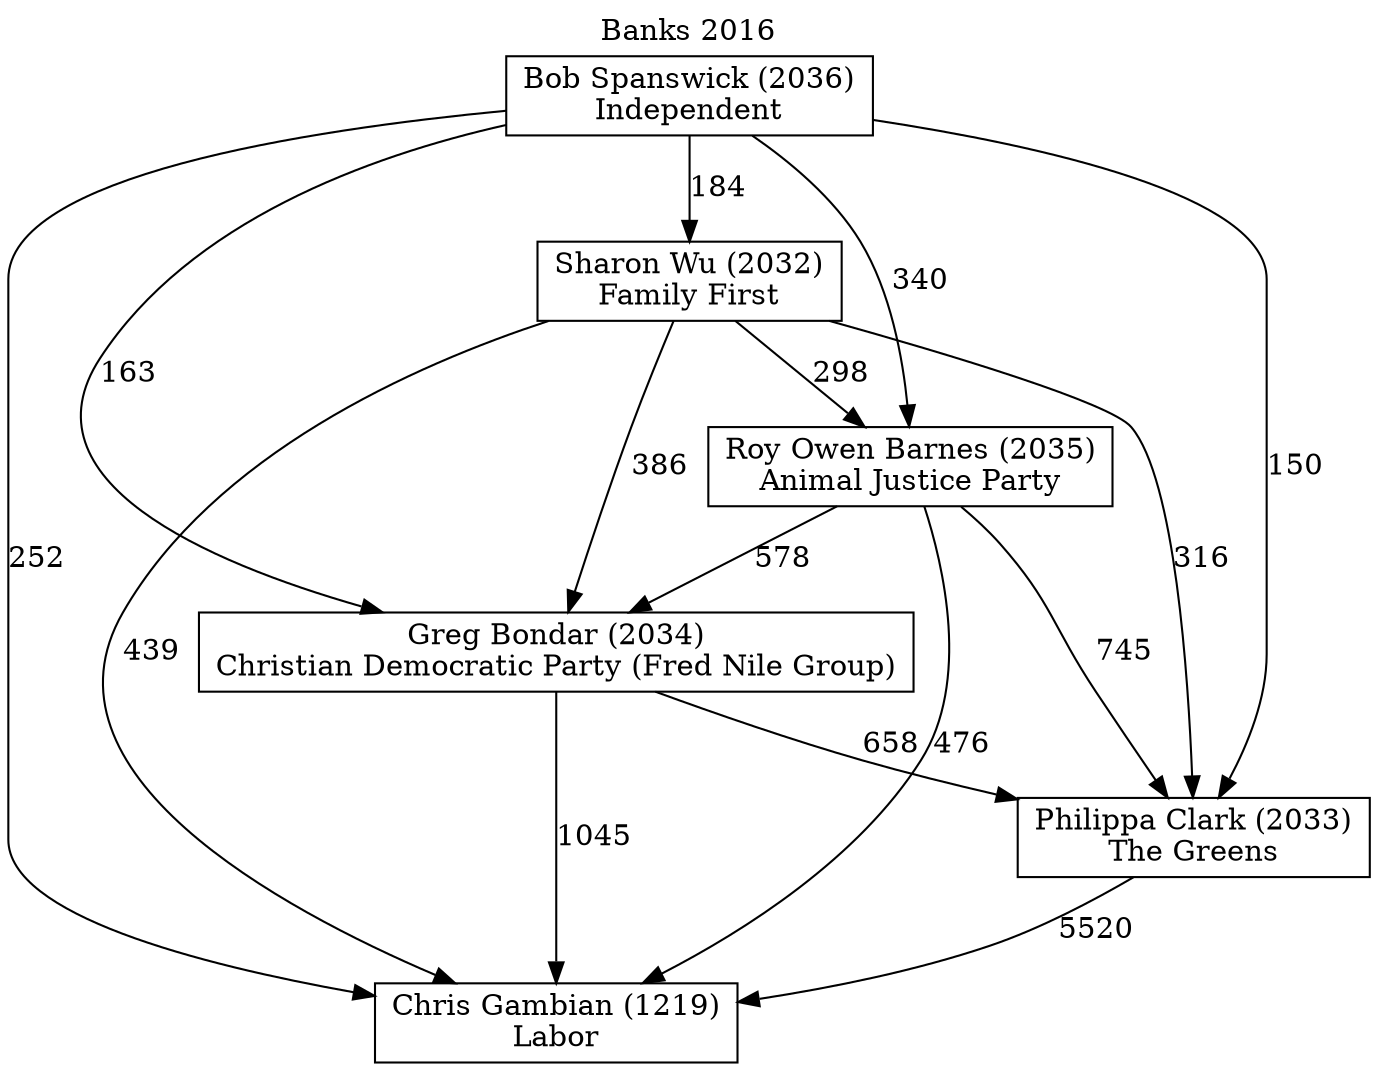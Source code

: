 // House preference flow
digraph "Chris Gambian (1219)_Banks_2016" {
	graph [label="Banks 2016" labelloc=t mclimit=10]
	node [shape=box]
	"Bob Spanswick (2036)" [label="Bob Spanswick (2036)
Independent"]
	"Chris Gambian (1219)" [label="Chris Gambian (1219)
Labor"]
	"Greg Bondar (2034)" [label="Greg Bondar (2034)
Christian Democratic Party (Fred Nile Group)"]
	"Philippa Clark (2033)" [label="Philippa Clark (2033)
The Greens"]
	"Roy Owen Barnes (2035)" [label="Roy Owen Barnes (2035)
Animal Justice Party"]
	"Sharon Wu (2032)" [label="Sharon Wu (2032)
Family First"]
	"Bob Spanswick (2036)" -> "Chris Gambian (1219)" [label=252]
	"Bob Spanswick (2036)" -> "Greg Bondar (2034)" [label=163]
	"Bob Spanswick (2036)" -> "Philippa Clark (2033)" [label=150]
	"Bob Spanswick (2036)" -> "Roy Owen Barnes (2035)" [label=340]
	"Bob Spanswick (2036)" -> "Sharon Wu (2032)" [label=184]
	"Greg Bondar (2034)" -> "Chris Gambian (1219)" [label=1045]
	"Greg Bondar (2034)" -> "Philippa Clark (2033)" [label=658]
	"Philippa Clark (2033)" -> "Chris Gambian (1219)" [label=5520]
	"Roy Owen Barnes (2035)" -> "Chris Gambian (1219)" [label=476]
	"Roy Owen Barnes (2035)" -> "Greg Bondar (2034)" [label=578]
	"Roy Owen Barnes (2035)" -> "Philippa Clark (2033)" [label=745]
	"Sharon Wu (2032)" -> "Chris Gambian (1219)" [label=439]
	"Sharon Wu (2032)" -> "Greg Bondar (2034)" [label=386]
	"Sharon Wu (2032)" -> "Philippa Clark (2033)" [label=316]
	"Sharon Wu (2032)" -> "Roy Owen Barnes (2035)" [label=298]
}
